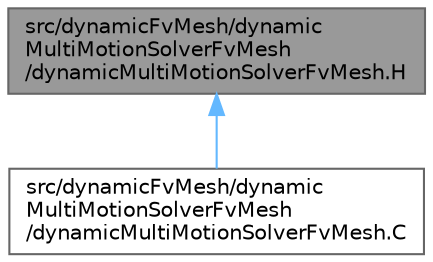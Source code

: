 digraph "src/dynamicFvMesh/dynamicMultiMotionSolverFvMesh/dynamicMultiMotionSolverFvMesh.H"
{
 // LATEX_PDF_SIZE
  bgcolor="transparent";
  edge [fontname=Helvetica,fontsize=10,labelfontname=Helvetica,labelfontsize=10];
  node [fontname=Helvetica,fontsize=10,shape=box,height=0.2,width=0.4];
  Node1 [id="Node000001",label="src/dynamicFvMesh/dynamic\lMultiMotionSolverFvMesh\l/dynamicMultiMotionSolverFvMesh.H",height=0.2,width=0.4,color="gray40", fillcolor="grey60", style="filled", fontcolor="black",tooltip=" "];
  Node1 -> Node2 [id="edge1_Node000001_Node000002",dir="back",color="steelblue1",style="solid",tooltip=" "];
  Node2 [id="Node000002",label="src/dynamicFvMesh/dynamic\lMultiMotionSolverFvMesh\l/dynamicMultiMotionSolverFvMesh.C",height=0.2,width=0.4,color="grey40", fillcolor="white", style="filled",URL="$dynamicMultiMotionSolverFvMesh_8C.html",tooltip=" "];
}
